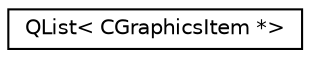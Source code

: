 digraph "类继承关系图"
{
  edge [fontname="Helvetica",fontsize="10",labelfontname="Helvetica",labelfontsize="10"];
  node [fontname="Helvetica",fontsize="10",shape=record];
  rankdir="LR";
  Node0 [label="QList\< CGraphicsItem *\>",height=0.2,width=0.4,color="black", fillcolor="white", style="filled",URL="$class_q_list.html"];
}
